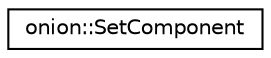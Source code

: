digraph "Graphical Class Hierarchy"
{
 // LATEX_PDF_SIZE
  edge [fontname="Helvetica",fontsize="10",labelfontname="Helvetica",labelfontsize="10"];
  node [fontname="Helvetica",fontsize="10",shape=record];
  rankdir="LR";
  Node0 [label="onion::SetComponent",height=0.2,width=0.4,color="black", fillcolor="white", style="filled",URL="$classonion_1_1_set_component.html",tooltip=" "];
}
